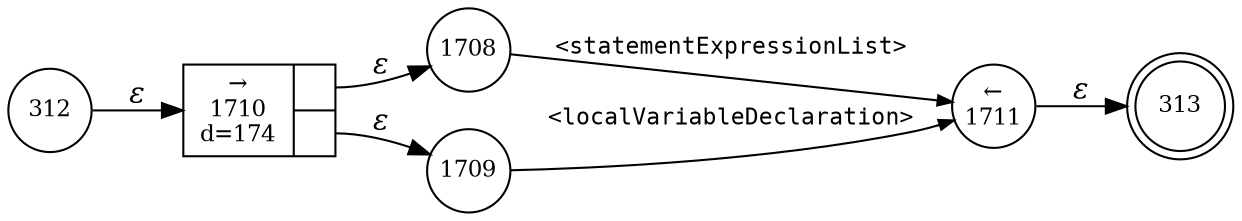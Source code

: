 digraph ATN {
rankdir=LR;
s313[fontsize=11, label="313", shape=doublecircle, fixedsize=true, width=.6];
s312[fontsize=11,label="312", shape=circle, fixedsize=true, width=.55, peripheries=1];
s1708[fontsize=11,label="1708", shape=circle, fixedsize=true, width=.55, peripheries=1];
s1709[fontsize=11,label="1709", shape=circle, fixedsize=true, width=.55, peripheries=1];
s1710[fontsize=11,label="{&rarr;\n1710\nd=174|{<p0>|<p1>}}", shape=record, fixedsize=false, peripheries=1];
s1711[fontsize=11,label="&larr;\n1711", shape=circle, fixedsize=true, width=.55, peripheries=1];
s312 -> s1710 [fontname="Times-Italic", label="&epsilon;"];
s1710:p0 -> s1708 [fontname="Times-Italic", label="&epsilon;"];
s1710:p1 -> s1709 [fontname="Times-Italic", label="&epsilon;"];
s1708 -> s1711 [fontsize=11, fontname="Courier", arrowsize=.7, label = "<statementExpressionList>", arrowhead = normal];
s1709 -> s1711 [fontsize=11, fontname="Courier", arrowsize=.7, label = "<localVariableDeclaration>", arrowhead = normal];
s1711 -> s313 [fontname="Times-Italic", label="&epsilon;"];
}